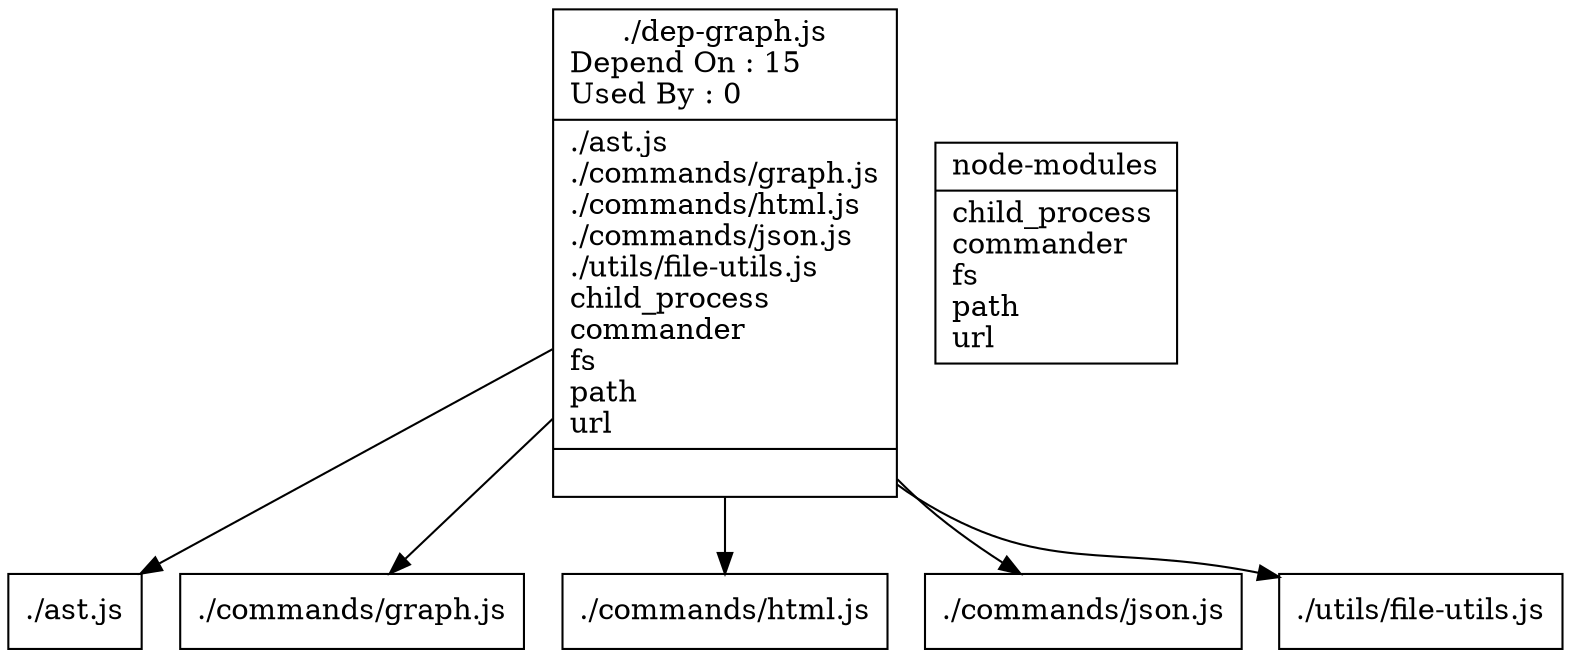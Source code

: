 digraph {
node [shape=record];
"./dep-graph.js" [label="{ ./dep-graph.js\n
Depend On : 15\l
Used By : 0\l
|
		./ast.js\l
		./commands/graph.js\l
		./commands/html.js\l
		./commands/json.js\l
		./utils/file-utils.js\l
		child_process\l
		commander\l
		fs\l
		path\l
		url\l
|
}"];

"./dep-graph.js"->"./ast.js"
"./dep-graph.js"->"./commands/graph.js"
"./dep-graph.js"->"./commands/html.js"
"./dep-graph.js"->"./commands/json.js"
"./dep-graph.js"->"./utils/file-utils.js"
"node-modules" [label="{node-modules\n | 
 		child_process\l
		commander\l
		fs\l
		path\l
		url\l
}"];
}
